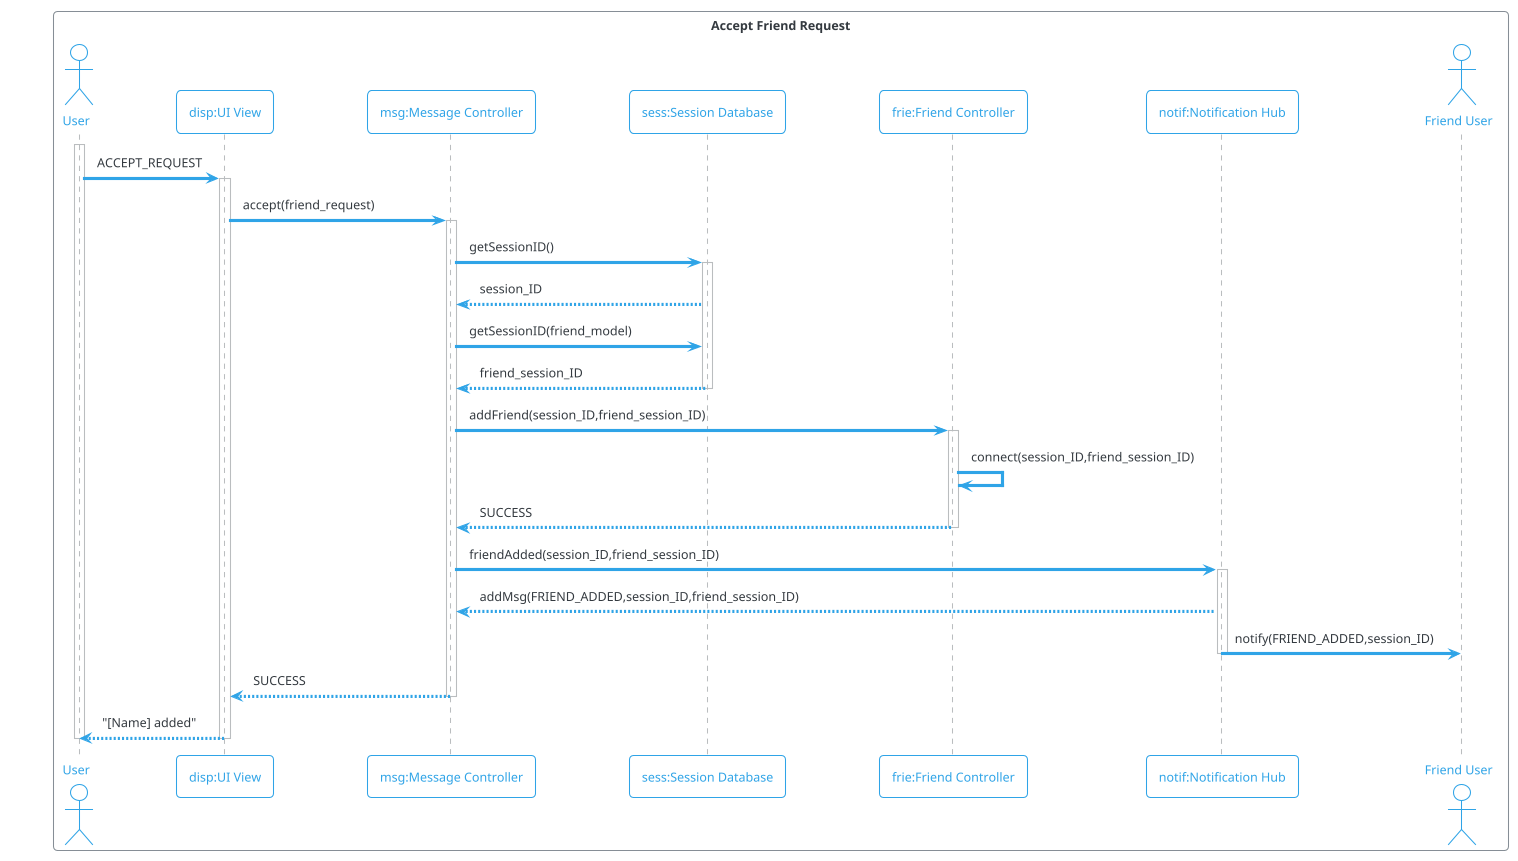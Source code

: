 @startuml
!theme cerulean-outline
box "Accept Friend Request"
actor "User" as user
participant "disp:UI View" as disp
participant "msg:Message Controller" as msg
participant "sess:Session Database" as sess
participant "frie:Friend Controller" as frie
participant "notif:Notification Hub" as notif
actor "Friend User" as friend
end box
activate user
user -> disp ++ : ACCEPT_REQUEST
disp -> msg ++ : accept(friend_request)
msg -> sess ++ : getSessionID()
sess --> msg : session_ID
msg -> sess : getSessionID(friend_model)
sess --> msg -- : friend_session_ID
msg -> frie ++ : addFriend(session_ID,friend_session_ID)
frie -> frie : connect(session_ID,friend_session_ID)
frie --> msg -- : SUCCESS
msg -> notif ++ : friendAdded(session_ID,friend_session_ID)
notif --> msg : addMsg(FRIEND_ADDED,session_ID,friend_session_ID)
notif -> friend --: notify(FRIEND_ADDED,session_ID)
msg --> disp -- : SUCCESS
disp --> user -- : "[Name] added"
deactivate user
@enduml
